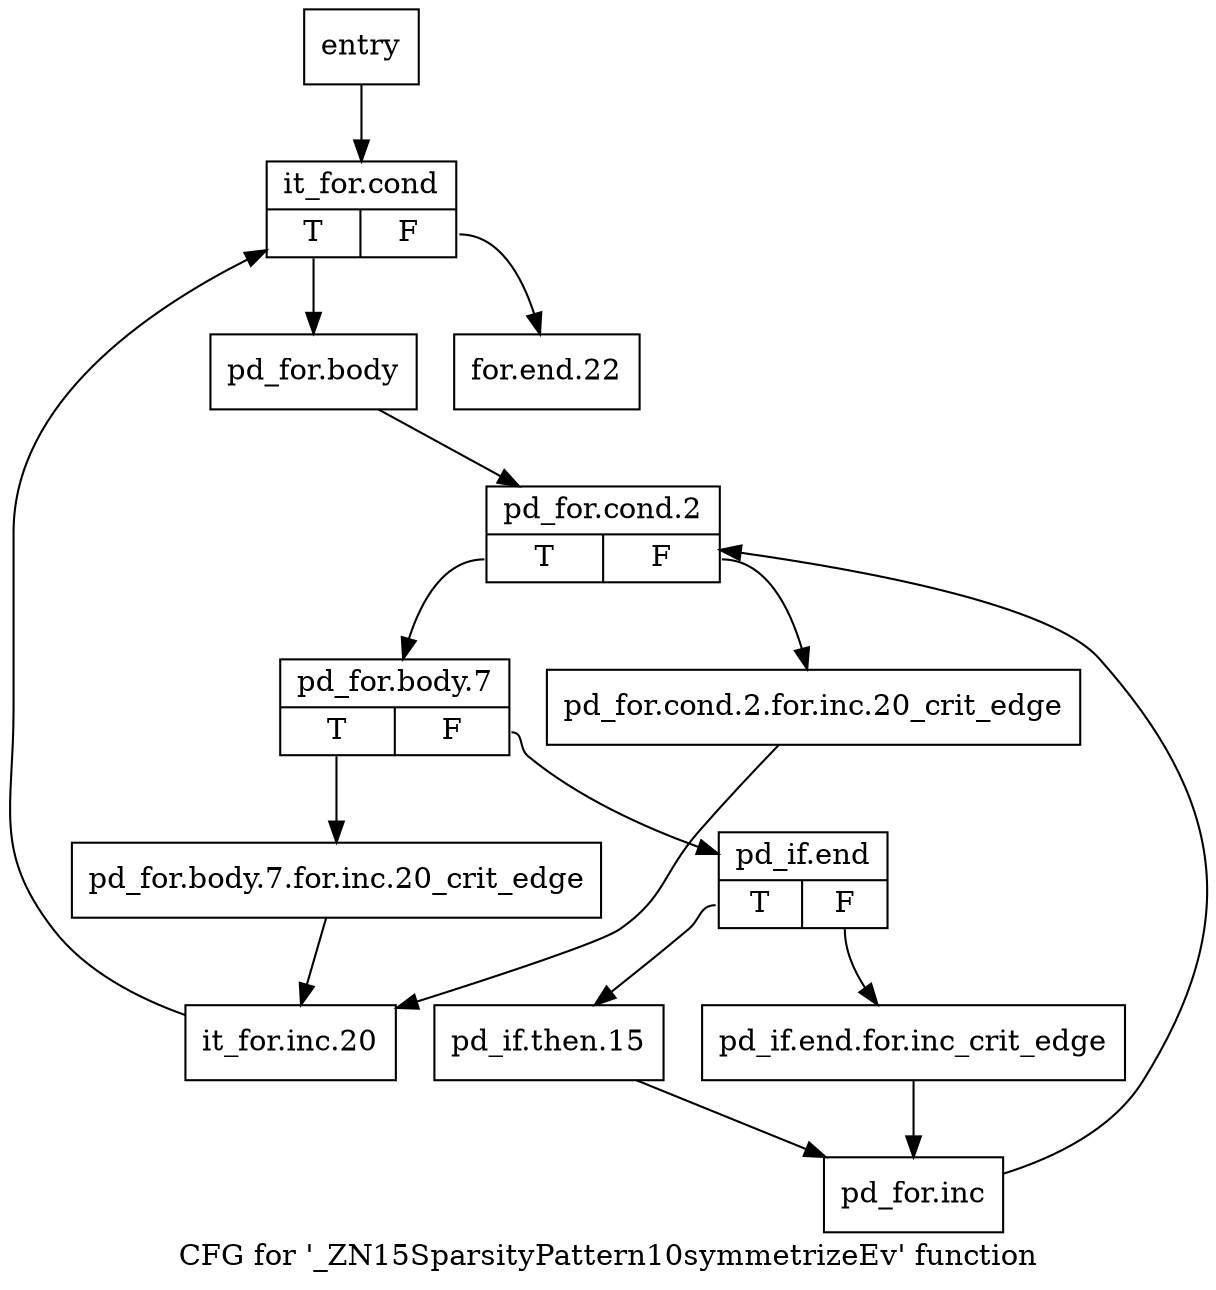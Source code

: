 digraph "CFG for '_ZN15SparsityPattern10symmetrizeEv' function" {
	label="CFG for '_ZN15SparsityPattern10symmetrizeEv' function";

	Node0x741ca30 [shape=record,label="{entry}"];
	Node0x741ca30 -> Node0x741cef0;
	Node0x741cef0 [shape=record,label="{it_for.cond|{<s0>T|<s1>F}}"];
	Node0x741cef0:s0 -> Node0x741cf40;
	Node0x741cef0:s1 -> Node0x741d260;
	Node0x741cf40 [shape=record,label="{pd_for.body}"];
	Node0x741cf40 -> Node0x741cf90;
	Node0x741cf90 [shape=record,label="{pd_for.cond.2|{<s0>T|<s1>F}}"];
	Node0x741cf90:s0 -> Node0x741d030;
	Node0x741cf90:s1 -> Node0x741cfe0;
	Node0x741cfe0 [shape=record,label="{pd_for.cond.2.for.inc.20_crit_edge}"];
	Node0x741cfe0 -> Node0x741d210;
	Node0x741d030 [shape=record,label="{pd_for.body.7|{<s0>T|<s1>F}}"];
	Node0x741d030:s0 -> Node0x741d080;
	Node0x741d030:s1 -> Node0x741d0d0;
	Node0x741d080 [shape=record,label="{pd_for.body.7.for.inc.20_crit_edge}"];
	Node0x741d080 -> Node0x741d210;
	Node0x741d0d0 [shape=record,label="{pd_if.end|{<s0>T|<s1>F}}"];
	Node0x741d0d0:s0 -> Node0x741d170;
	Node0x741d0d0:s1 -> Node0x741d120;
	Node0x741d120 [shape=record,label="{pd_if.end.for.inc_crit_edge}"];
	Node0x741d120 -> Node0x741d1c0;
	Node0x741d170 [shape=record,label="{pd_if.then.15}"];
	Node0x741d170 -> Node0x741d1c0;
	Node0x741d1c0 [shape=record,label="{pd_for.inc}"];
	Node0x741d1c0 -> Node0x741cf90;
	Node0x741d210 [shape=record,label="{it_for.inc.20}"];
	Node0x741d210 -> Node0x741cef0;
	Node0x741d260 [shape=record,label="{for.end.22}"];
}
